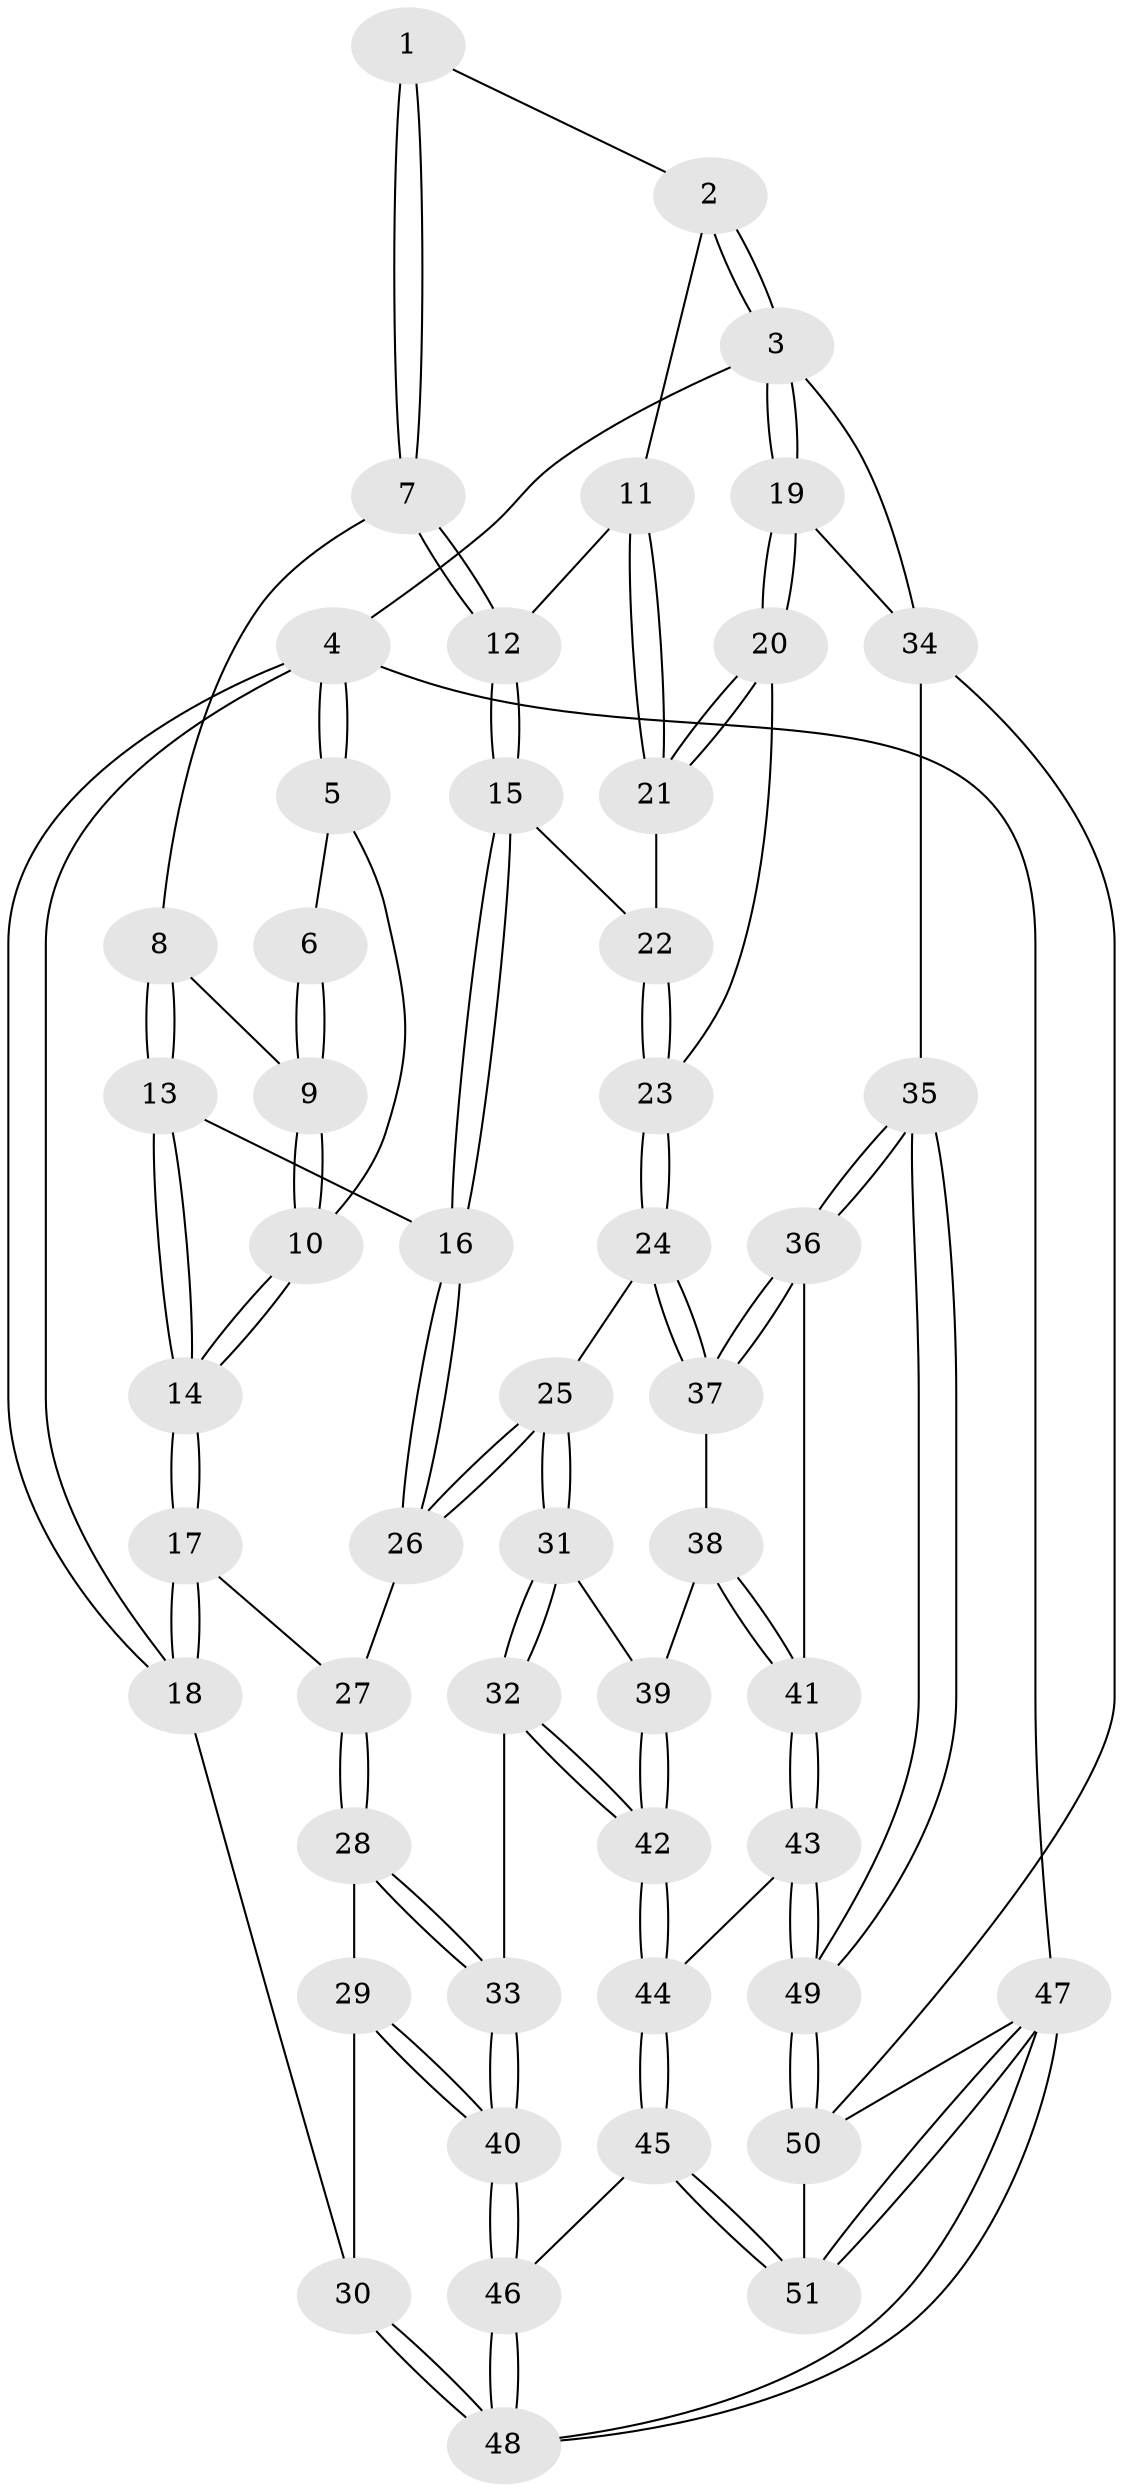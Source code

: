 // coarse degree distribution, {3: 0.26666666666666666, 5: 0.2, 8: 0.03333333333333333, 4: 0.4666666666666667, 6: 0.03333333333333333}
// Generated by graph-tools (version 1.1) at 2025/52/02/27/25 19:52:38]
// undirected, 51 vertices, 124 edges
graph export_dot {
graph [start="1"]
  node [color=gray90,style=filled];
  1 [pos="+0.474986350290458+0"];
  2 [pos="+1+0"];
  3 [pos="+1+0"];
  4 [pos="+0+0"];
  5 [pos="+0.0326485940012176+0"];
  6 [pos="+0.2876134239481424+0"];
  7 [pos="+0.5138574964926284+0.053050456873213345"];
  8 [pos="+0.30929546076415976+0.09889905161327861"];
  9 [pos="+0.29526768825850985+0.08496894005672055"];
  10 [pos="+0.18118420586722137+0.12549035348590998"];
  11 [pos="+0.8471069029092275+0.025011791644982455"];
  12 [pos="+0.5235228895509985+0.07608974684630766"];
  13 [pos="+0.3293751361564023+0.16627432551735938"];
  14 [pos="+0.08710441109111557+0.3288188434773034"];
  15 [pos="+0.5327415334672455+0.23014968380957965"];
  16 [pos="+0.4993709905605791+0.2704586465694897"];
  17 [pos="+0.08081531279132013+0.3374880947668098"];
  18 [pos="+0+0.38058916837685564"];
  19 [pos="+1+0.4251674962651638"];
  20 [pos="+1+0.4179243749620213"];
  21 [pos="+0.8351821645075606+0.09411242270715905"];
  22 [pos="+0.719817985682772+0.22990586838097674"];
  23 [pos="+0.8147267768062721+0.409130210804798"];
  24 [pos="+0.6710218907556104+0.5321774714950508"];
  25 [pos="+0.524217637491554+0.4827678711300313"];
  26 [pos="+0.45054550936206156+0.41260834352170084"];
  27 [pos="+0.42342910070813367+0.418988655398766"];
  28 [pos="+0.29420492176280477+0.6317283671163335"];
  29 [pos="+0.013109596697384039+0.5560544013680278"];
  30 [pos="+0+0.5080424159735343"];
  31 [pos="+0.48046084292627084+0.6710836086678497"];
  32 [pos="+0.3815195742218542+0.7260493569205181"];
  33 [pos="+0.30992976154137847+0.6896339069206269"];
  34 [pos="+1+0.6705903410742705"];
  35 [pos="+0.8965117906402454+0.759107957357465"];
  36 [pos="+0.8404166994086116+0.7451047490590441"];
  37 [pos="+0.6834332771631753+0.5638879968344939"];
  38 [pos="+0.5843115373480076+0.7442493734465838"];
  39 [pos="+0.5483850743584356+0.7449234004773859"];
  40 [pos="+0.2133420415515191+0.7969562820620734"];
  41 [pos="+0.6770908314882671+0.8314490822861818"];
  42 [pos="+0.43652711524268456+0.9069785987869713"];
  43 [pos="+0.6537874635310359+0.8804578093655089"];
  44 [pos="+0.43244256205708964+0.9606994812220732"];
  45 [pos="+0.4056977415007544+1"];
  46 [pos="+0.20949145183588155+0.8188237131387364"];
  47 [pos="+0+1"];
  48 [pos="+0+1"];
  49 [pos="+0.8335393969143031+1"];
  50 [pos="+0.84566119877068+1"];
  51 [pos="+0.3845211274471623+1"];
  1 -- 2;
  1 -- 7;
  1 -- 7;
  2 -- 3;
  2 -- 3;
  2 -- 11;
  3 -- 4;
  3 -- 19;
  3 -- 19;
  3 -- 34;
  4 -- 5;
  4 -- 5;
  4 -- 18;
  4 -- 18;
  4 -- 47;
  5 -- 6;
  5 -- 10;
  6 -- 9;
  6 -- 9;
  7 -- 8;
  7 -- 12;
  7 -- 12;
  8 -- 9;
  8 -- 13;
  8 -- 13;
  9 -- 10;
  9 -- 10;
  10 -- 14;
  10 -- 14;
  11 -- 12;
  11 -- 21;
  11 -- 21;
  12 -- 15;
  12 -- 15;
  13 -- 14;
  13 -- 14;
  13 -- 16;
  14 -- 17;
  14 -- 17;
  15 -- 16;
  15 -- 16;
  15 -- 22;
  16 -- 26;
  16 -- 26;
  17 -- 18;
  17 -- 18;
  17 -- 27;
  18 -- 30;
  19 -- 20;
  19 -- 20;
  19 -- 34;
  20 -- 21;
  20 -- 21;
  20 -- 23;
  21 -- 22;
  22 -- 23;
  22 -- 23;
  23 -- 24;
  23 -- 24;
  24 -- 25;
  24 -- 37;
  24 -- 37;
  25 -- 26;
  25 -- 26;
  25 -- 31;
  25 -- 31;
  26 -- 27;
  27 -- 28;
  27 -- 28;
  28 -- 29;
  28 -- 33;
  28 -- 33;
  29 -- 30;
  29 -- 40;
  29 -- 40;
  30 -- 48;
  30 -- 48;
  31 -- 32;
  31 -- 32;
  31 -- 39;
  32 -- 33;
  32 -- 42;
  32 -- 42;
  33 -- 40;
  33 -- 40;
  34 -- 35;
  34 -- 50;
  35 -- 36;
  35 -- 36;
  35 -- 49;
  35 -- 49;
  36 -- 37;
  36 -- 37;
  36 -- 41;
  37 -- 38;
  38 -- 39;
  38 -- 41;
  38 -- 41;
  39 -- 42;
  39 -- 42;
  40 -- 46;
  40 -- 46;
  41 -- 43;
  41 -- 43;
  42 -- 44;
  42 -- 44;
  43 -- 44;
  43 -- 49;
  43 -- 49;
  44 -- 45;
  44 -- 45;
  45 -- 46;
  45 -- 51;
  45 -- 51;
  46 -- 48;
  46 -- 48;
  47 -- 48;
  47 -- 48;
  47 -- 51;
  47 -- 51;
  47 -- 50;
  49 -- 50;
  49 -- 50;
  50 -- 51;
}

